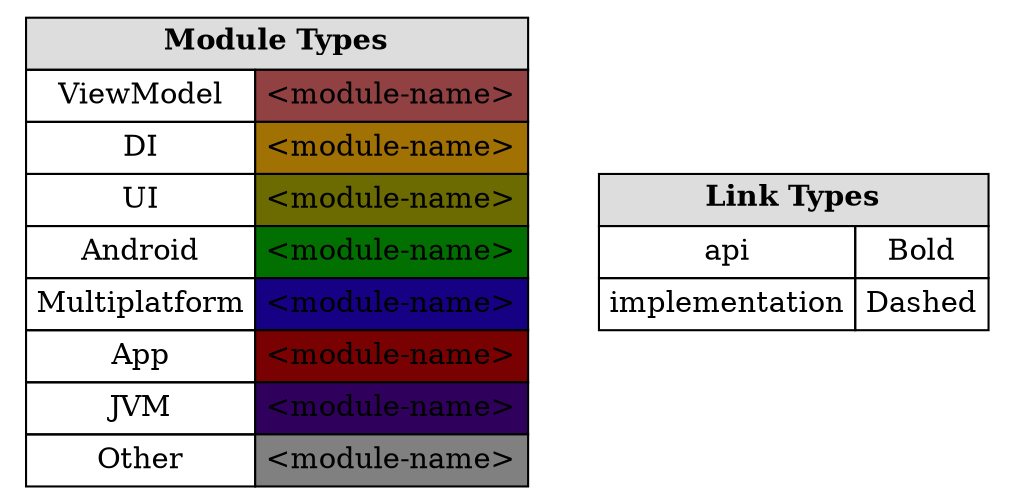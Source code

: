 digraph {
  node [shape=plaintext]
  modules [label=<
  <TABLE BORDER="0" CELLBORDER="1" CELLSPACING="0" CELLPADDING="4">
    <TR><TD COLSPAN="2" BGCOLOR="#DDDDDD"><B>Module Types</B></TD></TR>
    <TR><TD>ViewModel</TD><TD BGCOLOR="#914141">&lt;module-name&gt;</TD></TR>
    <TR><TD>DI</TD><TD BGCOLOR="#a17103">&lt;module-name&gt;</TD></TR>
    <TR><TD>UI</TD><TD BGCOLOR="#6b6b01">&lt;module-name&gt;</TD></TR>
    <TR><TD>Android</TD><TD BGCOLOR="#017001">&lt;module-name&gt;</TD></TR>
    <TR><TD>Multiplatform</TD><TD BGCOLOR="#160185">&lt;module-name&gt;</TD></TR>
    <TR><TD>App</TD><TD BGCOLOR="#7a0101">&lt;module-name&gt;</TD></TR>
    <TR><TD>JVM</TD><TD BGCOLOR="#2f015c">&lt;module-name&gt;</TD></TR>
    <TR><TD>Other</TD><TD BGCOLOR="#808080">&lt;module-name&gt;</TD></TR>
  </TABLE>
  >];
  links [label=<
  <TABLE BORDER="0" CELLBORDER="1" CELLSPACING="0" CELLPADDING="4">
    <TR><TD COLSPAN="2" BGCOLOR="#DDDDDD"><B>Link Types</B></TD></TR>
    <TR><TD>api</TD><TD>Bold</TD></TR>
    <TR><TD>implementation</TD><TD>Dashed</TD></TR>
  </TABLE>
  >];
}
